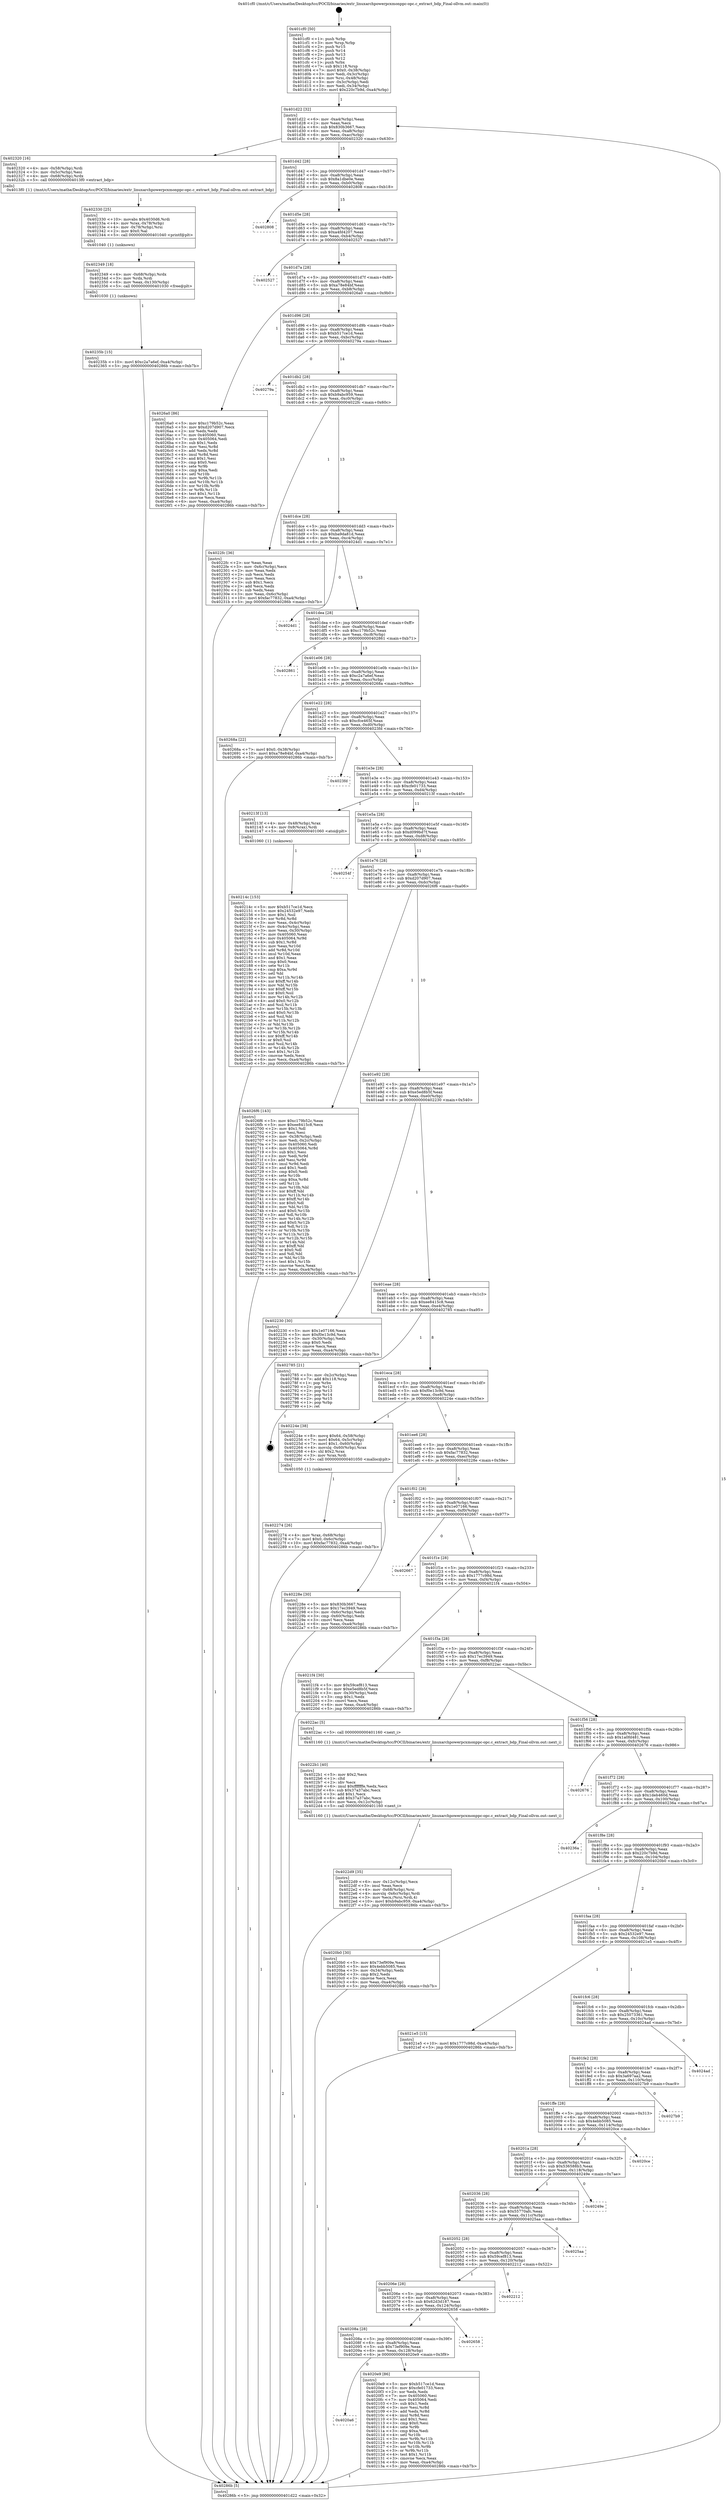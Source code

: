digraph "0x401cf0" {
  label = "0x401cf0 (/mnt/c/Users/mathe/Desktop/tcc/POCII/binaries/extr_linuxarchpowerpcxmonppc-opc.c_extract_bdp_Final-ollvm.out::main(0))"
  labelloc = "t"
  node[shape=record]

  Entry [label="",width=0.3,height=0.3,shape=circle,fillcolor=black,style=filled]
  "0x401d22" [label="{
     0x401d22 [32]\l
     | [instrs]\l
     &nbsp;&nbsp;0x401d22 \<+6\>: mov -0xa4(%rbp),%eax\l
     &nbsp;&nbsp;0x401d28 \<+2\>: mov %eax,%ecx\l
     &nbsp;&nbsp;0x401d2a \<+6\>: sub $0x830b3667,%ecx\l
     &nbsp;&nbsp;0x401d30 \<+6\>: mov %eax,-0xa8(%rbp)\l
     &nbsp;&nbsp;0x401d36 \<+6\>: mov %ecx,-0xac(%rbp)\l
     &nbsp;&nbsp;0x401d3c \<+6\>: je 0000000000402320 \<main+0x630\>\l
  }"]
  "0x402320" [label="{
     0x402320 [16]\l
     | [instrs]\l
     &nbsp;&nbsp;0x402320 \<+4\>: mov -0x58(%rbp),%rdi\l
     &nbsp;&nbsp;0x402324 \<+3\>: mov -0x5c(%rbp),%esi\l
     &nbsp;&nbsp;0x402327 \<+4\>: mov -0x68(%rbp),%rdx\l
     &nbsp;&nbsp;0x40232b \<+5\>: call 00000000004013f0 \<extract_bdp\>\l
     | [calls]\l
     &nbsp;&nbsp;0x4013f0 \{1\} (/mnt/c/Users/mathe/Desktop/tcc/POCII/binaries/extr_linuxarchpowerpcxmonppc-opc.c_extract_bdp_Final-ollvm.out::extract_bdp)\l
  }"]
  "0x401d42" [label="{
     0x401d42 [28]\l
     | [instrs]\l
     &nbsp;&nbsp;0x401d42 \<+5\>: jmp 0000000000401d47 \<main+0x57\>\l
     &nbsp;&nbsp;0x401d47 \<+6\>: mov -0xa8(%rbp),%eax\l
     &nbsp;&nbsp;0x401d4d \<+5\>: sub $0x8a1dbe0e,%eax\l
     &nbsp;&nbsp;0x401d52 \<+6\>: mov %eax,-0xb0(%rbp)\l
     &nbsp;&nbsp;0x401d58 \<+6\>: je 0000000000402808 \<main+0xb18\>\l
  }"]
  Exit [label="",width=0.3,height=0.3,shape=circle,fillcolor=black,style=filled,peripheries=2]
  "0x402808" [label="{
     0x402808\l
  }", style=dashed]
  "0x401d5e" [label="{
     0x401d5e [28]\l
     | [instrs]\l
     &nbsp;&nbsp;0x401d5e \<+5\>: jmp 0000000000401d63 \<main+0x73\>\l
     &nbsp;&nbsp;0x401d63 \<+6\>: mov -0xa8(%rbp),%eax\l
     &nbsp;&nbsp;0x401d69 \<+5\>: sub $0xa4fd4207,%eax\l
     &nbsp;&nbsp;0x401d6e \<+6\>: mov %eax,-0xb4(%rbp)\l
     &nbsp;&nbsp;0x401d74 \<+6\>: je 0000000000402527 \<main+0x837\>\l
  }"]
  "0x40235b" [label="{
     0x40235b [15]\l
     | [instrs]\l
     &nbsp;&nbsp;0x40235b \<+10\>: movl $0xc2a7a6ef,-0xa4(%rbp)\l
     &nbsp;&nbsp;0x402365 \<+5\>: jmp 000000000040286b \<main+0xb7b\>\l
  }"]
  "0x402527" [label="{
     0x402527\l
  }", style=dashed]
  "0x401d7a" [label="{
     0x401d7a [28]\l
     | [instrs]\l
     &nbsp;&nbsp;0x401d7a \<+5\>: jmp 0000000000401d7f \<main+0x8f\>\l
     &nbsp;&nbsp;0x401d7f \<+6\>: mov -0xa8(%rbp),%eax\l
     &nbsp;&nbsp;0x401d85 \<+5\>: sub $0xa78e84bf,%eax\l
     &nbsp;&nbsp;0x401d8a \<+6\>: mov %eax,-0xb8(%rbp)\l
     &nbsp;&nbsp;0x401d90 \<+6\>: je 00000000004026a0 \<main+0x9b0\>\l
  }"]
  "0x402349" [label="{
     0x402349 [18]\l
     | [instrs]\l
     &nbsp;&nbsp;0x402349 \<+4\>: mov -0x68(%rbp),%rdx\l
     &nbsp;&nbsp;0x40234d \<+3\>: mov %rdx,%rdi\l
     &nbsp;&nbsp;0x402350 \<+6\>: mov %eax,-0x130(%rbp)\l
     &nbsp;&nbsp;0x402356 \<+5\>: call 0000000000401030 \<free@plt\>\l
     | [calls]\l
     &nbsp;&nbsp;0x401030 \{1\} (unknown)\l
  }"]
  "0x4026a0" [label="{
     0x4026a0 [86]\l
     | [instrs]\l
     &nbsp;&nbsp;0x4026a0 \<+5\>: mov $0xc179b52c,%eax\l
     &nbsp;&nbsp;0x4026a5 \<+5\>: mov $0xd207d907,%ecx\l
     &nbsp;&nbsp;0x4026aa \<+2\>: xor %edx,%edx\l
     &nbsp;&nbsp;0x4026ac \<+7\>: mov 0x405060,%esi\l
     &nbsp;&nbsp;0x4026b3 \<+7\>: mov 0x405064,%edi\l
     &nbsp;&nbsp;0x4026ba \<+3\>: sub $0x1,%edx\l
     &nbsp;&nbsp;0x4026bd \<+3\>: mov %esi,%r8d\l
     &nbsp;&nbsp;0x4026c0 \<+3\>: add %edx,%r8d\l
     &nbsp;&nbsp;0x4026c3 \<+4\>: imul %r8d,%esi\l
     &nbsp;&nbsp;0x4026c7 \<+3\>: and $0x1,%esi\l
     &nbsp;&nbsp;0x4026ca \<+3\>: cmp $0x0,%esi\l
     &nbsp;&nbsp;0x4026cd \<+4\>: sete %r9b\l
     &nbsp;&nbsp;0x4026d1 \<+3\>: cmp $0xa,%edi\l
     &nbsp;&nbsp;0x4026d4 \<+4\>: setl %r10b\l
     &nbsp;&nbsp;0x4026d8 \<+3\>: mov %r9b,%r11b\l
     &nbsp;&nbsp;0x4026db \<+3\>: and %r10b,%r11b\l
     &nbsp;&nbsp;0x4026de \<+3\>: xor %r10b,%r9b\l
     &nbsp;&nbsp;0x4026e1 \<+3\>: or %r9b,%r11b\l
     &nbsp;&nbsp;0x4026e4 \<+4\>: test $0x1,%r11b\l
     &nbsp;&nbsp;0x4026e8 \<+3\>: cmovne %ecx,%eax\l
     &nbsp;&nbsp;0x4026eb \<+6\>: mov %eax,-0xa4(%rbp)\l
     &nbsp;&nbsp;0x4026f1 \<+5\>: jmp 000000000040286b \<main+0xb7b\>\l
  }"]
  "0x401d96" [label="{
     0x401d96 [28]\l
     | [instrs]\l
     &nbsp;&nbsp;0x401d96 \<+5\>: jmp 0000000000401d9b \<main+0xab\>\l
     &nbsp;&nbsp;0x401d9b \<+6\>: mov -0xa8(%rbp),%eax\l
     &nbsp;&nbsp;0x401da1 \<+5\>: sub $0xb517ce1d,%eax\l
     &nbsp;&nbsp;0x401da6 \<+6\>: mov %eax,-0xbc(%rbp)\l
     &nbsp;&nbsp;0x401dac \<+6\>: je 000000000040279a \<main+0xaaa\>\l
  }"]
  "0x402330" [label="{
     0x402330 [25]\l
     | [instrs]\l
     &nbsp;&nbsp;0x402330 \<+10\>: movabs $0x4030d6,%rdi\l
     &nbsp;&nbsp;0x40233a \<+4\>: mov %rax,-0x78(%rbp)\l
     &nbsp;&nbsp;0x40233e \<+4\>: mov -0x78(%rbp),%rsi\l
     &nbsp;&nbsp;0x402342 \<+2\>: mov $0x0,%al\l
     &nbsp;&nbsp;0x402344 \<+5\>: call 0000000000401040 \<printf@plt\>\l
     | [calls]\l
     &nbsp;&nbsp;0x401040 \{1\} (unknown)\l
  }"]
  "0x40279a" [label="{
     0x40279a\l
  }", style=dashed]
  "0x401db2" [label="{
     0x401db2 [28]\l
     | [instrs]\l
     &nbsp;&nbsp;0x401db2 \<+5\>: jmp 0000000000401db7 \<main+0xc7\>\l
     &nbsp;&nbsp;0x401db7 \<+6\>: mov -0xa8(%rbp),%eax\l
     &nbsp;&nbsp;0x401dbd \<+5\>: sub $0xb9abc959,%eax\l
     &nbsp;&nbsp;0x401dc2 \<+6\>: mov %eax,-0xc0(%rbp)\l
     &nbsp;&nbsp;0x401dc8 \<+6\>: je 00000000004022fc \<main+0x60c\>\l
  }"]
  "0x4022d9" [label="{
     0x4022d9 [35]\l
     | [instrs]\l
     &nbsp;&nbsp;0x4022d9 \<+6\>: mov -0x12c(%rbp),%ecx\l
     &nbsp;&nbsp;0x4022df \<+3\>: imul %eax,%ecx\l
     &nbsp;&nbsp;0x4022e2 \<+4\>: mov -0x68(%rbp),%rsi\l
     &nbsp;&nbsp;0x4022e6 \<+4\>: movslq -0x6c(%rbp),%rdi\l
     &nbsp;&nbsp;0x4022ea \<+3\>: mov %ecx,(%rsi,%rdi,4)\l
     &nbsp;&nbsp;0x4022ed \<+10\>: movl $0xb9abc959,-0xa4(%rbp)\l
     &nbsp;&nbsp;0x4022f7 \<+5\>: jmp 000000000040286b \<main+0xb7b\>\l
  }"]
  "0x4022fc" [label="{
     0x4022fc [36]\l
     | [instrs]\l
     &nbsp;&nbsp;0x4022fc \<+2\>: xor %eax,%eax\l
     &nbsp;&nbsp;0x4022fe \<+3\>: mov -0x6c(%rbp),%ecx\l
     &nbsp;&nbsp;0x402301 \<+2\>: mov %eax,%edx\l
     &nbsp;&nbsp;0x402303 \<+2\>: sub %ecx,%edx\l
     &nbsp;&nbsp;0x402305 \<+2\>: mov %eax,%ecx\l
     &nbsp;&nbsp;0x402307 \<+3\>: sub $0x1,%ecx\l
     &nbsp;&nbsp;0x40230a \<+2\>: add %ecx,%edx\l
     &nbsp;&nbsp;0x40230c \<+2\>: sub %edx,%eax\l
     &nbsp;&nbsp;0x40230e \<+3\>: mov %eax,-0x6c(%rbp)\l
     &nbsp;&nbsp;0x402311 \<+10\>: movl $0xfac77832,-0xa4(%rbp)\l
     &nbsp;&nbsp;0x40231b \<+5\>: jmp 000000000040286b \<main+0xb7b\>\l
  }"]
  "0x401dce" [label="{
     0x401dce [28]\l
     | [instrs]\l
     &nbsp;&nbsp;0x401dce \<+5\>: jmp 0000000000401dd3 \<main+0xe3\>\l
     &nbsp;&nbsp;0x401dd3 \<+6\>: mov -0xa8(%rbp),%eax\l
     &nbsp;&nbsp;0x401dd9 \<+5\>: sub $0xba9da81d,%eax\l
     &nbsp;&nbsp;0x401dde \<+6\>: mov %eax,-0xc4(%rbp)\l
     &nbsp;&nbsp;0x401de4 \<+6\>: je 00000000004024d1 \<main+0x7e1\>\l
  }"]
  "0x4022b1" [label="{
     0x4022b1 [40]\l
     | [instrs]\l
     &nbsp;&nbsp;0x4022b1 \<+5\>: mov $0x2,%ecx\l
     &nbsp;&nbsp;0x4022b6 \<+1\>: cltd\l
     &nbsp;&nbsp;0x4022b7 \<+2\>: idiv %ecx\l
     &nbsp;&nbsp;0x4022b9 \<+6\>: imul $0xfffffffe,%edx,%ecx\l
     &nbsp;&nbsp;0x4022bf \<+6\>: sub $0x37a37abc,%ecx\l
     &nbsp;&nbsp;0x4022c5 \<+3\>: add $0x1,%ecx\l
     &nbsp;&nbsp;0x4022c8 \<+6\>: add $0x37a37abc,%ecx\l
     &nbsp;&nbsp;0x4022ce \<+6\>: mov %ecx,-0x12c(%rbp)\l
     &nbsp;&nbsp;0x4022d4 \<+5\>: call 0000000000401160 \<next_i\>\l
     | [calls]\l
     &nbsp;&nbsp;0x401160 \{1\} (/mnt/c/Users/mathe/Desktop/tcc/POCII/binaries/extr_linuxarchpowerpcxmonppc-opc.c_extract_bdp_Final-ollvm.out::next_i)\l
  }"]
  "0x4024d1" [label="{
     0x4024d1\l
  }", style=dashed]
  "0x401dea" [label="{
     0x401dea [28]\l
     | [instrs]\l
     &nbsp;&nbsp;0x401dea \<+5\>: jmp 0000000000401def \<main+0xff\>\l
     &nbsp;&nbsp;0x401def \<+6\>: mov -0xa8(%rbp),%eax\l
     &nbsp;&nbsp;0x401df5 \<+5\>: sub $0xc179b52c,%eax\l
     &nbsp;&nbsp;0x401dfa \<+6\>: mov %eax,-0xc8(%rbp)\l
     &nbsp;&nbsp;0x401e00 \<+6\>: je 0000000000402861 \<main+0xb71\>\l
  }"]
  "0x402274" [label="{
     0x402274 [26]\l
     | [instrs]\l
     &nbsp;&nbsp;0x402274 \<+4\>: mov %rax,-0x68(%rbp)\l
     &nbsp;&nbsp;0x402278 \<+7\>: movl $0x0,-0x6c(%rbp)\l
     &nbsp;&nbsp;0x40227f \<+10\>: movl $0xfac77832,-0xa4(%rbp)\l
     &nbsp;&nbsp;0x402289 \<+5\>: jmp 000000000040286b \<main+0xb7b\>\l
  }"]
  "0x402861" [label="{
     0x402861\l
  }", style=dashed]
  "0x401e06" [label="{
     0x401e06 [28]\l
     | [instrs]\l
     &nbsp;&nbsp;0x401e06 \<+5\>: jmp 0000000000401e0b \<main+0x11b\>\l
     &nbsp;&nbsp;0x401e0b \<+6\>: mov -0xa8(%rbp),%eax\l
     &nbsp;&nbsp;0x401e11 \<+5\>: sub $0xc2a7a6ef,%eax\l
     &nbsp;&nbsp;0x401e16 \<+6\>: mov %eax,-0xcc(%rbp)\l
     &nbsp;&nbsp;0x401e1c \<+6\>: je 000000000040268a \<main+0x99a\>\l
  }"]
  "0x40214c" [label="{
     0x40214c [153]\l
     | [instrs]\l
     &nbsp;&nbsp;0x40214c \<+5\>: mov $0xb517ce1d,%ecx\l
     &nbsp;&nbsp;0x402151 \<+5\>: mov $0x24532e97,%edx\l
     &nbsp;&nbsp;0x402156 \<+3\>: mov $0x1,%sil\l
     &nbsp;&nbsp;0x402159 \<+3\>: xor %r8d,%r8d\l
     &nbsp;&nbsp;0x40215c \<+3\>: mov %eax,-0x4c(%rbp)\l
     &nbsp;&nbsp;0x40215f \<+3\>: mov -0x4c(%rbp),%eax\l
     &nbsp;&nbsp;0x402162 \<+3\>: mov %eax,-0x30(%rbp)\l
     &nbsp;&nbsp;0x402165 \<+7\>: mov 0x405060,%eax\l
     &nbsp;&nbsp;0x40216c \<+8\>: mov 0x405064,%r9d\l
     &nbsp;&nbsp;0x402174 \<+4\>: sub $0x1,%r8d\l
     &nbsp;&nbsp;0x402178 \<+3\>: mov %eax,%r10d\l
     &nbsp;&nbsp;0x40217b \<+3\>: add %r8d,%r10d\l
     &nbsp;&nbsp;0x40217e \<+4\>: imul %r10d,%eax\l
     &nbsp;&nbsp;0x402182 \<+3\>: and $0x1,%eax\l
     &nbsp;&nbsp;0x402185 \<+3\>: cmp $0x0,%eax\l
     &nbsp;&nbsp;0x402188 \<+4\>: sete %r11b\l
     &nbsp;&nbsp;0x40218c \<+4\>: cmp $0xa,%r9d\l
     &nbsp;&nbsp;0x402190 \<+3\>: setl %bl\l
     &nbsp;&nbsp;0x402193 \<+3\>: mov %r11b,%r14b\l
     &nbsp;&nbsp;0x402196 \<+4\>: xor $0xff,%r14b\l
     &nbsp;&nbsp;0x40219a \<+3\>: mov %bl,%r15b\l
     &nbsp;&nbsp;0x40219d \<+4\>: xor $0xff,%r15b\l
     &nbsp;&nbsp;0x4021a1 \<+4\>: xor $0x0,%sil\l
     &nbsp;&nbsp;0x4021a5 \<+3\>: mov %r14b,%r12b\l
     &nbsp;&nbsp;0x4021a8 \<+4\>: and $0x0,%r12b\l
     &nbsp;&nbsp;0x4021ac \<+3\>: and %sil,%r11b\l
     &nbsp;&nbsp;0x4021af \<+3\>: mov %r15b,%r13b\l
     &nbsp;&nbsp;0x4021b2 \<+4\>: and $0x0,%r13b\l
     &nbsp;&nbsp;0x4021b6 \<+3\>: and %sil,%bl\l
     &nbsp;&nbsp;0x4021b9 \<+3\>: or %r11b,%r12b\l
     &nbsp;&nbsp;0x4021bc \<+3\>: or %bl,%r13b\l
     &nbsp;&nbsp;0x4021bf \<+3\>: xor %r13b,%r12b\l
     &nbsp;&nbsp;0x4021c2 \<+3\>: or %r15b,%r14b\l
     &nbsp;&nbsp;0x4021c5 \<+4\>: xor $0xff,%r14b\l
     &nbsp;&nbsp;0x4021c9 \<+4\>: or $0x0,%sil\l
     &nbsp;&nbsp;0x4021cd \<+3\>: and %sil,%r14b\l
     &nbsp;&nbsp;0x4021d0 \<+3\>: or %r14b,%r12b\l
     &nbsp;&nbsp;0x4021d3 \<+4\>: test $0x1,%r12b\l
     &nbsp;&nbsp;0x4021d7 \<+3\>: cmovne %edx,%ecx\l
     &nbsp;&nbsp;0x4021da \<+6\>: mov %ecx,-0xa4(%rbp)\l
     &nbsp;&nbsp;0x4021e0 \<+5\>: jmp 000000000040286b \<main+0xb7b\>\l
  }"]
  "0x40268a" [label="{
     0x40268a [22]\l
     | [instrs]\l
     &nbsp;&nbsp;0x40268a \<+7\>: movl $0x0,-0x38(%rbp)\l
     &nbsp;&nbsp;0x402691 \<+10\>: movl $0xa78e84bf,-0xa4(%rbp)\l
     &nbsp;&nbsp;0x40269b \<+5\>: jmp 000000000040286b \<main+0xb7b\>\l
  }"]
  "0x401e22" [label="{
     0x401e22 [28]\l
     | [instrs]\l
     &nbsp;&nbsp;0x401e22 \<+5\>: jmp 0000000000401e27 \<main+0x137\>\l
     &nbsp;&nbsp;0x401e27 \<+6\>: mov -0xa8(%rbp),%eax\l
     &nbsp;&nbsp;0x401e2d \<+5\>: sub $0xcfce465f,%eax\l
     &nbsp;&nbsp;0x401e32 \<+6\>: mov %eax,-0xd0(%rbp)\l
     &nbsp;&nbsp;0x401e38 \<+6\>: je 00000000004023fd \<main+0x70d\>\l
  }"]
  "0x4020a6" [label="{
     0x4020a6\l
  }", style=dashed]
  "0x4023fd" [label="{
     0x4023fd\l
  }", style=dashed]
  "0x401e3e" [label="{
     0x401e3e [28]\l
     | [instrs]\l
     &nbsp;&nbsp;0x401e3e \<+5\>: jmp 0000000000401e43 \<main+0x153\>\l
     &nbsp;&nbsp;0x401e43 \<+6\>: mov -0xa8(%rbp),%eax\l
     &nbsp;&nbsp;0x401e49 \<+5\>: sub $0xcfe01733,%eax\l
     &nbsp;&nbsp;0x401e4e \<+6\>: mov %eax,-0xd4(%rbp)\l
     &nbsp;&nbsp;0x401e54 \<+6\>: je 000000000040213f \<main+0x44f\>\l
  }"]
  "0x4020e9" [label="{
     0x4020e9 [86]\l
     | [instrs]\l
     &nbsp;&nbsp;0x4020e9 \<+5\>: mov $0xb517ce1d,%eax\l
     &nbsp;&nbsp;0x4020ee \<+5\>: mov $0xcfe01733,%ecx\l
     &nbsp;&nbsp;0x4020f3 \<+2\>: xor %edx,%edx\l
     &nbsp;&nbsp;0x4020f5 \<+7\>: mov 0x405060,%esi\l
     &nbsp;&nbsp;0x4020fc \<+7\>: mov 0x405064,%edi\l
     &nbsp;&nbsp;0x402103 \<+3\>: sub $0x1,%edx\l
     &nbsp;&nbsp;0x402106 \<+3\>: mov %esi,%r8d\l
     &nbsp;&nbsp;0x402109 \<+3\>: add %edx,%r8d\l
     &nbsp;&nbsp;0x40210c \<+4\>: imul %r8d,%esi\l
     &nbsp;&nbsp;0x402110 \<+3\>: and $0x1,%esi\l
     &nbsp;&nbsp;0x402113 \<+3\>: cmp $0x0,%esi\l
     &nbsp;&nbsp;0x402116 \<+4\>: sete %r9b\l
     &nbsp;&nbsp;0x40211a \<+3\>: cmp $0xa,%edi\l
     &nbsp;&nbsp;0x40211d \<+4\>: setl %r10b\l
     &nbsp;&nbsp;0x402121 \<+3\>: mov %r9b,%r11b\l
     &nbsp;&nbsp;0x402124 \<+3\>: and %r10b,%r11b\l
     &nbsp;&nbsp;0x402127 \<+3\>: xor %r10b,%r9b\l
     &nbsp;&nbsp;0x40212a \<+3\>: or %r9b,%r11b\l
     &nbsp;&nbsp;0x40212d \<+4\>: test $0x1,%r11b\l
     &nbsp;&nbsp;0x402131 \<+3\>: cmovne %ecx,%eax\l
     &nbsp;&nbsp;0x402134 \<+6\>: mov %eax,-0xa4(%rbp)\l
     &nbsp;&nbsp;0x40213a \<+5\>: jmp 000000000040286b \<main+0xb7b\>\l
  }"]
  "0x40213f" [label="{
     0x40213f [13]\l
     | [instrs]\l
     &nbsp;&nbsp;0x40213f \<+4\>: mov -0x48(%rbp),%rax\l
     &nbsp;&nbsp;0x402143 \<+4\>: mov 0x8(%rax),%rdi\l
     &nbsp;&nbsp;0x402147 \<+5\>: call 0000000000401060 \<atoi@plt\>\l
     | [calls]\l
     &nbsp;&nbsp;0x401060 \{1\} (unknown)\l
  }"]
  "0x401e5a" [label="{
     0x401e5a [28]\l
     | [instrs]\l
     &nbsp;&nbsp;0x401e5a \<+5\>: jmp 0000000000401e5f \<main+0x16f\>\l
     &nbsp;&nbsp;0x401e5f \<+6\>: mov -0xa8(%rbp),%eax\l
     &nbsp;&nbsp;0x401e65 \<+5\>: sub $0xd099bd7f,%eax\l
     &nbsp;&nbsp;0x401e6a \<+6\>: mov %eax,-0xd8(%rbp)\l
     &nbsp;&nbsp;0x401e70 \<+6\>: je 000000000040254f \<main+0x85f\>\l
  }"]
  "0x40208a" [label="{
     0x40208a [28]\l
     | [instrs]\l
     &nbsp;&nbsp;0x40208a \<+5\>: jmp 000000000040208f \<main+0x39f\>\l
     &nbsp;&nbsp;0x40208f \<+6\>: mov -0xa8(%rbp),%eax\l
     &nbsp;&nbsp;0x402095 \<+5\>: sub $0x73ef909e,%eax\l
     &nbsp;&nbsp;0x40209a \<+6\>: mov %eax,-0x128(%rbp)\l
     &nbsp;&nbsp;0x4020a0 \<+6\>: je 00000000004020e9 \<main+0x3f9\>\l
  }"]
  "0x40254f" [label="{
     0x40254f\l
  }", style=dashed]
  "0x401e76" [label="{
     0x401e76 [28]\l
     | [instrs]\l
     &nbsp;&nbsp;0x401e76 \<+5\>: jmp 0000000000401e7b \<main+0x18b\>\l
     &nbsp;&nbsp;0x401e7b \<+6\>: mov -0xa8(%rbp),%eax\l
     &nbsp;&nbsp;0x401e81 \<+5\>: sub $0xd207d907,%eax\l
     &nbsp;&nbsp;0x401e86 \<+6\>: mov %eax,-0xdc(%rbp)\l
     &nbsp;&nbsp;0x401e8c \<+6\>: je 00000000004026f6 \<main+0xa06\>\l
  }"]
  "0x402658" [label="{
     0x402658\l
  }", style=dashed]
  "0x4026f6" [label="{
     0x4026f6 [143]\l
     | [instrs]\l
     &nbsp;&nbsp;0x4026f6 \<+5\>: mov $0xc179b52c,%eax\l
     &nbsp;&nbsp;0x4026fb \<+5\>: mov $0xee8415c8,%ecx\l
     &nbsp;&nbsp;0x402700 \<+2\>: mov $0x1,%dl\l
     &nbsp;&nbsp;0x402702 \<+2\>: xor %esi,%esi\l
     &nbsp;&nbsp;0x402704 \<+3\>: mov -0x38(%rbp),%edi\l
     &nbsp;&nbsp;0x402707 \<+3\>: mov %edi,-0x2c(%rbp)\l
     &nbsp;&nbsp;0x40270a \<+7\>: mov 0x405060,%edi\l
     &nbsp;&nbsp;0x402711 \<+8\>: mov 0x405064,%r8d\l
     &nbsp;&nbsp;0x402719 \<+3\>: sub $0x1,%esi\l
     &nbsp;&nbsp;0x40271c \<+3\>: mov %edi,%r9d\l
     &nbsp;&nbsp;0x40271f \<+3\>: add %esi,%r9d\l
     &nbsp;&nbsp;0x402722 \<+4\>: imul %r9d,%edi\l
     &nbsp;&nbsp;0x402726 \<+3\>: and $0x1,%edi\l
     &nbsp;&nbsp;0x402729 \<+3\>: cmp $0x0,%edi\l
     &nbsp;&nbsp;0x40272c \<+4\>: sete %r10b\l
     &nbsp;&nbsp;0x402730 \<+4\>: cmp $0xa,%r8d\l
     &nbsp;&nbsp;0x402734 \<+4\>: setl %r11b\l
     &nbsp;&nbsp;0x402738 \<+3\>: mov %r10b,%bl\l
     &nbsp;&nbsp;0x40273b \<+3\>: xor $0xff,%bl\l
     &nbsp;&nbsp;0x40273e \<+3\>: mov %r11b,%r14b\l
     &nbsp;&nbsp;0x402741 \<+4\>: xor $0xff,%r14b\l
     &nbsp;&nbsp;0x402745 \<+3\>: xor $0x0,%dl\l
     &nbsp;&nbsp;0x402748 \<+3\>: mov %bl,%r15b\l
     &nbsp;&nbsp;0x40274b \<+4\>: and $0x0,%r15b\l
     &nbsp;&nbsp;0x40274f \<+3\>: and %dl,%r10b\l
     &nbsp;&nbsp;0x402752 \<+3\>: mov %r14b,%r12b\l
     &nbsp;&nbsp;0x402755 \<+4\>: and $0x0,%r12b\l
     &nbsp;&nbsp;0x402759 \<+3\>: and %dl,%r11b\l
     &nbsp;&nbsp;0x40275c \<+3\>: or %r10b,%r15b\l
     &nbsp;&nbsp;0x40275f \<+3\>: or %r11b,%r12b\l
     &nbsp;&nbsp;0x402762 \<+3\>: xor %r12b,%r15b\l
     &nbsp;&nbsp;0x402765 \<+3\>: or %r14b,%bl\l
     &nbsp;&nbsp;0x402768 \<+3\>: xor $0xff,%bl\l
     &nbsp;&nbsp;0x40276b \<+3\>: or $0x0,%dl\l
     &nbsp;&nbsp;0x40276e \<+2\>: and %dl,%bl\l
     &nbsp;&nbsp;0x402770 \<+3\>: or %bl,%r15b\l
     &nbsp;&nbsp;0x402773 \<+4\>: test $0x1,%r15b\l
     &nbsp;&nbsp;0x402777 \<+3\>: cmovne %ecx,%eax\l
     &nbsp;&nbsp;0x40277a \<+6\>: mov %eax,-0xa4(%rbp)\l
     &nbsp;&nbsp;0x402780 \<+5\>: jmp 000000000040286b \<main+0xb7b\>\l
  }"]
  "0x401e92" [label="{
     0x401e92 [28]\l
     | [instrs]\l
     &nbsp;&nbsp;0x401e92 \<+5\>: jmp 0000000000401e97 \<main+0x1a7\>\l
     &nbsp;&nbsp;0x401e97 \<+6\>: mov -0xa8(%rbp),%eax\l
     &nbsp;&nbsp;0x401e9d \<+5\>: sub $0xe5ed8b5f,%eax\l
     &nbsp;&nbsp;0x401ea2 \<+6\>: mov %eax,-0xe0(%rbp)\l
     &nbsp;&nbsp;0x401ea8 \<+6\>: je 0000000000402230 \<main+0x540\>\l
  }"]
  "0x40206e" [label="{
     0x40206e [28]\l
     | [instrs]\l
     &nbsp;&nbsp;0x40206e \<+5\>: jmp 0000000000402073 \<main+0x383\>\l
     &nbsp;&nbsp;0x402073 \<+6\>: mov -0xa8(%rbp),%eax\l
     &nbsp;&nbsp;0x402079 \<+5\>: sub $0x62d3d187,%eax\l
     &nbsp;&nbsp;0x40207e \<+6\>: mov %eax,-0x124(%rbp)\l
     &nbsp;&nbsp;0x402084 \<+6\>: je 0000000000402658 \<main+0x968\>\l
  }"]
  "0x402230" [label="{
     0x402230 [30]\l
     | [instrs]\l
     &nbsp;&nbsp;0x402230 \<+5\>: mov $0x1e07166,%eax\l
     &nbsp;&nbsp;0x402235 \<+5\>: mov $0xf0e13c9d,%ecx\l
     &nbsp;&nbsp;0x40223a \<+3\>: mov -0x30(%rbp),%edx\l
     &nbsp;&nbsp;0x40223d \<+3\>: cmp $0x0,%edx\l
     &nbsp;&nbsp;0x402240 \<+3\>: cmove %ecx,%eax\l
     &nbsp;&nbsp;0x402243 \<+6\>: mov %eax,-0xa4(%rbp)\l
     &nbsp;&nbsp;0x402249 \<+5\>: jmp 000000000040286b \<main+0xb7b\>\l
  }"]
  "0x401eae" [label="{
     0x401eae [28]\l
     | [instrs]\l
     &nbsp;&nbsp;0x401eae \<+5\>: jmp 0000000000401eb3 \<main+0x1c3\>\l
     &nbsp;&nbsp;0x401eb3 \<+6\>: mov -0xa8(%rbp),%eax\l
     &nbsp;&nbsp;0x401eb9 \<+5\>: sub $0xee8415c8,%eax\l
     &nbsp;&nbsp;0x401ebe \<+6\>: mov %eax,-0xe4(%rbp)\l
     &nbsp;&nbsp;0x401ec4 \<+6\>: je 0000000000402785 \<main+0xa95\>\l
  }"]
  "0x402212" [label="{
     0x402212\l
  }", style=dashed]
  "0x402785" [label="{
     0x402785 [21]\l
     | [instrs]\l
     &nbsp;&nbsp;0x402785 \<+3\>: mov -0x2c(%rbp),%eax\l
     &nbsp;&nbsp;0x402788 \<+7\>: add $0x118,%rsp\l
     &nbsp;&nbsp;0x40278f \<+1\>: pop %rbx\l
     &nbsp;&nbsp;0x402790 \<+2\>: pop %r12\l
     &nbsp;&nbsp;0x402792 \<+2\>: pop %r13\l
     &nbsp;&nbsp;0x402794 \<+2\>: pop %r14\l
     &nbsp;&nbsp;0x402796 \<+2\>: pop %r15\l
     &nbsp;&nbsp;0x402798 \<+1\>: pop %rbp\l
     &nbsp;&nbsp;0x402799 \<+1\>: ret\l
  }"]
  "0x401eca" [label="{
     0x401eca [28]\l
     | [instrs]\l
     &nbsp;&nbsp;0x401eca \<+5\>: jmp 0000000000401ecf \<main+0x1df\>\l
     &nbsp;&nbsp;0x401ecf \<+6\>: mov -0xa8(%rbp),%eax\l
     &nbsp;&nbsp;0x401ed5 \<+5\>: sub $0xf0e13c9d,%eax\l
     &nbsp;&nbsp;0x401eda \<+6\>: mov %eax,-0xe8(%rbp)\l
     &nbsp;&nbsp;0x401ee0 \<+6\>: je 000000000040224e \<main+0x55e\>\l
  }"]
  "0x402052" [label="{
     0x402052 [28]\l
     | [instrs]\l
     &nbsp;&nbsp;0x402052 \<+5\>: jmp 0000000000402057 \<main+0x367\>\l
     &nbsp;&nbsp;0x402057 \<+6\>: mov -0xa8(%rbp),%eax\l
     &nbsp;&nbsp;0x40205d \<+5\>: sub $0x59cef813,%eax\l
     &nbsp;&nbsp;0x402062 \<+6\>: mov %eax,-0x120(%rbp)\l
     &nbsp;&nbsp;0x402068 \<+6\>: je 0000000000402212 \<main+0x522\>\l
  }"]
  "0x40224e" [label="{
     0x40224e [38]\l
     | [instrs]\l
     &nbsp;&nbsp;0x40224e \<+8\>: movq $0x64,-0x58(%rbp)\l
     &nbsp;&nbsp;0x402256 \<+7\>: movl $0x64,-0x5c(%rbp)\l
     &nbsp;&nbsp;0x40225d \<+7\>: movl $0x1,-0x60(%rbp)\l
     &nbsp;&nbsp;0x402264 \<+4\>: movslq -0x60(%rbp),%rax\l
     &nbsp;&nbsp;0x402268 \<+4\>: shl $0x2,%rax\l
     &nbsp;&nbsp;0x40226c \<+3\>: mov %rax,%rdi\l
     &nbsp;&nbsp;0x40226f \<+5\>: call 0000000000401050 \<malloc@plt\>\l
     | [calls]\l
     &nbsp;&nbsp;0x401050 \{1\} (unknown)\l
  }"]
  "0x401ee6" [label="{
     0x401ee6 [28]\l
     | [instrs]\l
     &nbsp;&nbsp;0x401ee6 \<+5\>: jmp 0000000000401eeb \<main+0x1fb\>\l
     &nbsp;&nbsp;0x401eeb \<+6\>: mov -0xa8(%rbp),%eax\l
     &nbsp;&nbsp;0x401ef1 \<+5\>: sub $0xfac77832,%eax\l
     &nbsp;&nbsp;0x401ef6 \<+6\>: mov %eax,-0xec(%rbp)\l
     &nbsp;&nbsp;0x401efc \<+6\>: je 000000000040228e \<main+0x59e\>\l
  }"]
  "0x4025aa" [label="{
     0x4025aa\l
  }", style=dashed]
  "0x40228e" [label="{
     0x40228e [30]\l
     | [instrs]\l
     &nbsp;&nbsp;0x40228e \<+5\>: mov $0x830b3667,%eax\l
     &nbsp;&nbsp;0x402293 \<+5\>: mov $0x17ec3949,%ecx\l
     &nbsp;&nbsp;0x402298 \<+3\>: mov -0x6c(%rbp),%edx\l
     &nbsp;&nbsp;0x40229b \<+3\>: cmp -0x60(%rbp),%edx\l
     &nbsp;&nbsp;0x40229e \<+3\>: cmovl %ecx,%eax\l
     &nbsp;&nbsp;0x4022a1 \<+6\>: mov %eax,-0xa4(%rbp)\l
     &nbsp;&nbsp;0x4022a7 \<+5\>: jmp 000000000040286b \<main+0xb7b\>\l
  }"]
  "0x401f02" [label="{
     0x401f02 [28]\l
     | [instrs]\l
     &nbsp;&nbsp;0x401f02 \<+5\>: jmp 0000000000401f07 \<main+0x217\>\l
     &nbsp;&nbsp;0x401f07 \<+6\>: mov -0xa8(%rbp),%eax\l
     &nbsp;&nbsp;0x401f0d \<+5\>: sub $0x1e07166,%eax\l
     &nbsp;&nbsp;0x401f12 \<+6\>: mov %eax,-0xf0(%rbp)\l
     &nbsp;&nbsp;0x401f18 \<+6\>: je 0000000000402667 \<main+0x977\>\l
  }"]
  "0x402036" [label="{
     0x402036 [28]\l
     | [instrs]\l
     &nbsp;&nbsp;0x402036 \<+5\>: jmp 000000000040203b \<main+0x34b\>\l
     &nbsp;&nbsp;0x40203b \<+6\>: mov -0xa8(%rbp),%eax\l
     &nbsp;&nbsp;0x402041 \<+5\>: sub $0x55770afc,%eax\l
     &nbsp;&nbsp;0x402046 \<+6\>: mov %eax,-0x11c(%rbp)\l
     &nbsp;&nbsp;0x40204c \<+6\>: je 00000000004025aa \<main+0x8ba\>\l
  }"]
  "0x402667" [label="{
     0x402667\l
  }", style=dashed]
  "0x401f1e" [label="{
     0x401f1e [28]\l
     | [instrs]\l
     &nbsp;&nbsp;0x401f1e \<+5\>: jmp 0000000000401f23 \<main+0x233\>\l
     &nbsp;&nbsp;0x401f23 \<+6\>: mov -0xa8(%rbp),%eax\l
     &nbsp;&nbsp;0x401f29 \<+5\>: sub $0x1777c98d,%eax\l
     &nbsp;&nbsp;0x401f2e \<+6\>: mov %eax,-0xf4(%rbp)\l
     &nbsp;&nbsp;0x401f34 \<+6\>: je 00000000004021f4 \<main+0x504\>\l
  }"]
  "0x40249e" [label="{
     0x40249e\l
  }", style=dashed]
  "0x4021f4" [label="{
     0x4021f4 [30]\l
     | [instrs]\l
     &nbsp;&nbsp;0x4021f4 \<+5\>: mov $0x59cef813,%eax\l
     &nbsp;&nbsp;0x4021f9 \<+5\>: mov $0xe5ed8b5f,%ecx\l
     &nbsp;&nbsp;0x4021fe \<+3\>: mov -0x30(%rbp),%edx\l
     &nbsp;&nbsp;0x402201 \<+3\>: cmp $0x1,%edx\l
     &nbsp;&nbsp;0x402204 \<+3\>: cmovl %ecx,%eax\l
     &nbsp;&nbsp;0x402207 \<+6\>: mov %eax,-0xa4(%rbp)\l
     &nbsp;&nbsp;0x40220d \<+5\>: jmp 000000000040286b \<main+0xb7b\>\l
  }"]
  "0x401f3a" [label="{
     0x401f3a [28]\l
     | [instrs]\l
     &nbsp;&nbsp;0x401f3a \<+5\>: jmp 0000000000401f3f \<main+0x24f\>\l
     &nbsp;&nbsp;0x401f3f \<+6\>: mov -0xa8(%rbp),%eax\l
     &nbsp;&nbsp;0x401f45 \<+5\>: sub $0x17ec3949,%eax\l
     &nbsp;&nbsp;0x401f4a \<+6\>: mov %eax,-0xf8(%rbp)\l
     &nbsp;&nbsp;0x401f50 \<+6\>: je 00000000004022ac \<main+0x5bc\>\l
  }"]
  "0x40201a" [label="{
     0x40201a [28]\l
     | [instrs]\l
     &nbsp;&nbsp;0x40201a \<+5\>: jmp 000000000040201f \<main+0x32f\>\l
     &nbsp;&nbsp;0x40201f \<+6\>: mov -0xa8(%rbp),%eax\l
     &nbsp;&nbsp;0x402025 \<+5\>: sub $0x536588b3,%eax\l
     &nbsp;&nbsp;0x40202a \<+6\>: mov %eax,-0x118(%rbp)\l
     &nbsp;&nbsp;0x402030 \<+6\>: je 000000000040249e \<main+0x7ae\>\l
  }"]
  "0x4022ac" [label="{
     0x4022ac [5]\l
     | [instrs]\l
     &nbsp;&nbsp;0x4022ac \<+5\>: call 0000000000401160 \<next_i\>\l
     | [calls]\l
     &nbsp;&nbsp;0x401160 \{1\} (/mnt/c/Users/mathe/Desktop/tcc/POCII/binaries/extr_linuxarchpowerpcxmonppc-opc.c_extract_bdp_Final-ollvm.out::next_i)\l
  }"]
  "0x401f56" [label="{
     0x401f56 [28]\l
     | [instrs]\l
     &nbsp;&nbsp;0x401f56 \<+5\>: jmp 0000000000401f5b \<main+0x26b\>\l
     &nbsp;&nbsp;0x401f5b \<+6\>: mov -0xa8(%rbp),%eax\l
     &nbsp;&nbsp;0x401f61 \<+5\>: sub $0x1a0fd481,%eax\l
     &nbsp;&nbsp;0x401f66 \<+6\>: mov %eax,-0xfc(%rbp)\l
     &nbsp;&nbsp;0x401f6c \<+6\>: je 0000000000402676 \<main+0x986\>\l
  }"]
  "0x4020ce" [label="{
     0x4020ce\l
  }", style=dashed]
  "0x402676" [label="{
     0x402676\l
  }", style=dashed]
  "0x401f72" [label="{
     0x401f72 [28]\l
     | [instrs]\l
     &nbsp;&nbsp;0x401f72 \<+5\>: jmp 0000000000401f77 \<main+0x287\>\l
     &nbsp;&nbsp;0x401f77 \<+6\>: mov -0xa8(%rbp),%eax\l
     &nbsp;&nbsp;0x401f7d \<+5\>: sub $0x1deb460d,%eax\l
     &nbsp;&nbsp;0x401f82 \<+6\>: mov %eax,-0x100(%rbp)\l
     &nbsp;&nbsp;0x401f88 \<+6\>: je 000000000040236a \<main+0x67a\>\l
  }"]
  "0x401ffe" [label="{
     0x401ffe [28]\l
     | [instrs]\l
     &nbsp;&nbsp;0x401ffe \<+5\>: jmp 0000000000402003 \<main+0x313\>\l
     &nbsp;&nbsp;0x402003 \<+6\>: mov -0xa8(%rbp),%eax\l
     &nbsp;&nbsp;0x402009 \<+5\>: sub $0x4ebb5085,%eax\l
     &nbsp;&nbsp;0x40200e \<+6\>: mov %eax,-0x114(%rbp)\l
     &nbsp;&nbsp;0x402014 \<+6\>: je 00000000004020ce \<main+0x3de\>\l
  }"]
  "0x40236a" [label="{
     0x40236a\l
  }", style=dashed]
  "0x401f8e" [label="{
     0x401f8e [28]\l
     | [instrs]\l
     &nbsp;&nbsp;0x401f8e \<+5\>: jmp 0000000000401f93 \<main+0x2a3\>\l
     &nbsp;&nbsp;0x401f93 \<+6\>: mov -0xa8(%rbp),%eax\l
     &nbsp;&nbsp;0x401f99 \<+5\>: sub $0x220c7b9d,%eax\l
     &nbsp;&nbsp;0x401f9e \<+6\>: mov %eax,-0x104(%rbp)\l
     &nbsp;&nbsp;0x401fa4 \<+6\>: je 00000000004020b0 \<main+0x3c0\>\l
  }"]
  "0x4027b9" [label="{
     0x4027b9\l
  }", style=dashed]
  "0x4020b0" [label="{
     0x4020b0 [30]\l
     | [instrs]\l
     &nbsp;&nbsp;0x4020b0 \<+5\>: mov $0x73ef909e,%eax\l
     &nbsp;&nbsp;0x4020b5 \<+5\>: mov $0x4ebb5085,%ecx\l
     &nbsp;&nbsp;0x4020ba \<+3\>: mov -0x34(%rbp),%edx\l
     &nbsp;&nbsp;0x4020bd \<+3\>: cmp $0x2,%edx\l
     &nbsp;&nbsp;0x4020c0 \<+3\>: cmovne %ecx,%eax\l
     &nbsp;&nbsp;0x4020c3 \<+6\>: mov %eax,-0xa4(%rbp)\l
     &nbsp;&nbsp;0x4020c9 \<+5\>: jmp 000000000040286b \<main+0xb7b\>\l
  }"]
  "0x401faa" [label="{
     0x401faa [28]\l
     | [instrs]\l
     &nbsp;&nbsp;0x401faa \<+5\>: jmp 0000000000401faf \<main+0x2bf\>\l
     &nbsp;&nbsp;0x401faf \<+6\>: mov -0xa8(%rbp),%eax\l
     &nbsp;&nbsp;0x401fb5 \<+5\>: sub $0x24532e97,%eax\l
     &nbsp;&nbsp;0x401fba \<+6\>: mov %eax,-0x108(%rbp)\l
     &nbsp;&nbsp;0x401fc0 \<+6\>: je 00000000004021e5 \<main+0x4f5\>\l
  }"]
  "0x40286b" [label="{
     0x40286b [5]\l
     | [instrs]\l
     &nbsp;&nbsp;0x40286b \<+5\>: jmp 0000000000401d22 \<main+0x32\>\l
  }"]
  "0x401cf0" [label="{
     0x401cf0 [50]\l
     | [instrs]\l
     &nbsp;&nbsp;0x401cf0 \<+1\>: push %rbp\l
     &nbsp;&nbsp;0x401cf1 \<+3\>: mov %rsp,%rbp\l
     &nbsp;&nbsp;0x401cf4 \<+2\>: push %r15\l
     &nbsp;&nbsp;0x401cf6 \<+2\>: push %r14\l
     &nbsp;&nbsp;0x401cf8 \<+2\>: push %r13\l
     &nbsp;&nbsp;0x401cfa \<+2\>: push %r12\l
     &nbsp;&nbsp;0x401cfc \<+1\>: push %rbx\l
     &nbsp;&nbsp;0x401cfd \<+7\>: sub $0x118,%rsp\l
     &nbsp;&nbsp;0x401d04 \<+7\>: movl $0x0,-0x38(%rbp)\l
     &nbsp;&nbsp;0x401d0b \<+3\>: mov %edi,-0x3c(%rbp)\l
     &nbsp;&nbsp;0x401d0e \<+4\>: mov %rsi,-0x48(%rbp)\l
     &nbsp;&nbsp;0x401d12 \<+3\>: mov -0x3c(%rbp),%edi\l
     &nbsp;&nbsp;0x401d15 \<+3\>: mov %edi,-0x34(%rbp)\l
     &nbsp;&nbsp;0x401d18 \<+10\>: movl $0x220c7b9d,-0xa4(%rbp)\l
  }"]
  "0x401fe2" [label="{
     0x401fe2 [28]\l
     | [instrs]\l
     &nbsp;&nbsp;0x401fe2 \<+5\>: jmp 0000000000401fe7 \<main+0x2f7\>\l
     &nbsp;&nbsp;0x401fe7 \<+6\>: mov -0xa8(%rbp),%eax\l
     &nbsp;&nbsp;0x401fed \<+5\>: sub $0x3a697aa2,%eax\l
     &nbsp;&nbsp;0x401ff2 \<+6\>: mov %eax,-0x110(%rbp)\l
     &nbsp;&nbsp;0x401ff8 \<+6\>: je 00000000004027b9 \<main+0xac9\>\l
  }"]
  "0x4021e5" [label="{
     0x4021e5 [15]\l
     | [instrs]\l
     &nbsp;&nbsp;0x4021e5 \<+10\>: movl $0x1777c98d,-0xa4(%rbp)\l
     &nbsp;&nbsp;0x4021ef \<+5\>: jmp 000000000040286b \<main+0xb7b\>\l
  }"]
  "0x401fc6" [label="{
     0x401fc6 [28]\l
     | [instrs]\l
     &nbsp;&nbsp;0x401fc6 \<+5\>: jmp 0000000000401fcb \<main+0x2db\>\l
     &nbsp;&nbsp;0x401fcb \<+6\>: mov -0xa8(%rbp),%eax\l
     &nbsp;&nbsp;0x401fd1 \<+5\>: sub $0x25073361,%eax\l
     &nbsp;&nbsp;0x401fd6 \<+6\>: mov %eax,-0x10c(%rbp)\l
     &nbsp;&nbsp;0x401fdc \<+6\>: je 00000000004024ad \<main+0x7bd\>\l
  }"]
  "0x4024ad" [label="{
     0x4024ad\l
  }", style=dashed]
  Entry -> "0x401cf0" [label=" 1"]
  "0x401d22" -> "0x402320" [label=" 1"]
  "0x401d22" -> "0x401d42" [label=" 15"]
  "0x402785" -> Exit [label=" 1"]
  "0x401d42" -> "0x402808" [label=" 0"]
  "0x401d42" -> "0x401d5e" [label=" 15"]
  "0x4026f6" -> "0x40286b" [label=" 1"]
  "0x401d5e" -> "0x402527" [label=" 0"]
  "0x401d5e" -> "0x401d7a" [label=" 15"]
  "0x4026a0" -> "0x40286b" [label=" 1"]
  "0x401d7a" -> "0x4026a0" [label=" 1"]
  "0x401d7a" -> "0x401d96" [label=" 14"]
  "0x40268a" -> "0x40286b" [label=" 1"]
  "0x401d96" -> "0x40279a" [label=" 0"]
  "0x401d96" -> "0x401db2" [label=" 14"]
  "0x40235b" -> "0x40286b" [label=" 1"]
  "0x401db2" -> "0x4022fc" [label=" 1"]
  "0x401db2" -> "0x401dce" [label=" 13"]
  "0x402349" -> "0x40235b" [label=" 1"]
  "0x401dce" -> "0x4024d1" [label=" 0"]
  "0x401dce" -> "0x401dea" [label=" 13"]
  "0x402330" -> "0x402349" [label=" 1"]
  "0x401dea" -> "0x402861" [label=" 0"]
  "0x401dea" -> "0x401e06" [label=" 13"]
  "0x402320" -> "0x402330" [label=" 1"]
  "0x401e06" -> "0x40268a" [label=" 1"]
  "0x401e06" -> "0x401e22" [label=" 12"]
  "0x4022fc" -> "0x40286b" [label=" 1"]
  "0x401e22" -> "0x4023fd" [label=" 0"]
  "0x401e22" -> "0x401e3e" [label=" 12"]
  "0x4022d9" -> "0x40286b" [label=" 1"]
  "0x401e3e" -> "0x40213f" [label=" 1"]
  "0x401e3e" -> "0x401e5a" [label=" 11"]
  "0x4022b1" -> "0x4022d9" [label=" 1"]
  "0x401e5a" -> "0x40254f" [label=" 0"]
  "0x401e5a" -> "0x401e76" [label=" 11"]
  "0x40228e" -> "0x40286b" [label=" 2"]
  "0x401e76" -> "0x4026f6" [label=" 1"]
  "0x401e76" -> "0x401e92" [label=" 10"]
  "0x402274" -> "0x40286b" [label=" 1"]
  "0x401e92" -> "0x402230" [label=" 1"]
  "0x401e92" -> "0x401eae" [label=" 9"]
  "0x402230" -> "0x40286b" [label=" 1"]
  "0x401eae" -> "0x402785" [label=" 1"]
  "0x401eae" -> "0x401eca" [label=" 8"]
  "0x4021f4" -> "0x40286b" [label=" 1"]
  "0x401eca" -> "0x40224e" [label=" 1"]
  "0x401eca" -> "0x401ee6" [label=" 7"]
  "0x40214c" -> "0x40286b" [label=" 1"]
  "0x401ee6" -> "0x40228e" [label=" 2"]
  "0x401ee6" -> "0x401f02" [label=" 5"]
  "0x40213f" -> "0x40214c" [label=" 1"]
  "0x401f02" -> "0x402667" [label=" 0"]
  "0x401f02" -> "0x401f1e" [label=" 5"]
  "0x40208a" -> "0x4020a6" [label=" 0"]
  "0x401f1e" -> "0x4021f4" [label=" 1"]
  "0x401f1e" -> "0x401f3a" [label=" 4"]
  "0x40208a" -> "0x4020e9" [label=" 1"]
  "0x401f3a" -> "0x4022ac" [label=" 1"]
  "0x401f3a" -> "0x401f56" [label=" 3"]
  "0x40206e" -> "0x40208a" [label=" 1"]
  "0x401f56" -> "0x402676" [label=" 0"]
  "0x401f56" -> "0x401f72" [label=" 3"]
  "0x40206e" -> "0x402658" [label=" 0"]
  "0x401f72" -> "0x40236a" [label=" 0"]
  "0x401f72" -> "0x401f8e" [label=" 3"]
  "0x402052" -> "0x40206e" [label=" 1"]
  "0x401f8e" -> "0x4020b0" [label=" 1"]
  "0x401f8e" -> "0x401faa" [label=" 2"]
  "0x4020b0" -> "0x40286b" [label=" 1"]
  "0x401cf0" -> "0x401d22" [label=" 1"]
  "0x40286b" -> "0x401d22" [label=" 15"]
  "0x402052" -> "0x402212" [label=" 0"]
  "0x401faa" -> "0x4021e5" [label=" 1"]
  "0x401faa" -> "0x401fc6" [label=" 1"]
  "0x402036" -> "0x402052" [label=" 1"]
  "0x401fc6" -> "0x4024ad" [label=" 0"]
  "0x401fc6" -> "0x401fe2" [label=" 1"]
  "0x4021e5" -> "0x40286b" [label=" 1"]
  "0x401fe2" -> "0x4027b9" [label=" 0"]
  "0x401fe2" -> "0x401ffe" [label=" 1"]
  "0x40224e" -> "0x402274" [label=" 1"]
  "0x401ffe" -> "0x4020ce" [label=" 0"]
  "0x401ffe" -> "0x40201a" [label=" 1"]
  "0x4022ac" -> "0x4022b1" [label=" 1"]
  "0x40201a" -> "0x40249e" [label=" 0"]
  "0x40201a" -> "0x402036" [label=" 1"]
  "0x4020e9" -> "0x40286b" [label=" 1"]
  "0x402036" -> "0x4025aa" [label=" 0"]
}
